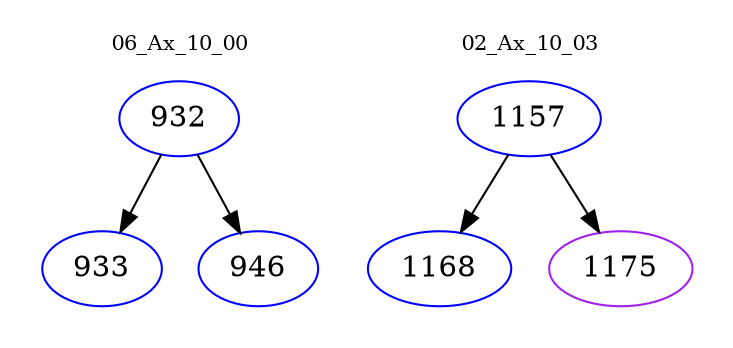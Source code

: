 digraph{
subgraph cluster_0 {
color = white
label = "06_Ax_10_00";
fontsize=10;
T0_932 [label="932", color="blue"]
T0_932 -> T0_933 [color="black"]
T0_933 [label="933", color="blue"]
T0_932 -> T0_946 [color="black"]
T0_946 [label="946", color="blue"]
}
subgraph cluster_1 {
color = white
label = "02_Ax_10_03";
fontsize=10;
T1_1157 [label="1157", color="blue"]
T1_1157 -> T1_1168 [color="black"]
T1_1168 [label="1168", color="blue"]
T1_1157 -> T1_1175 [color="black"]
T1_1175 [label="1175", color="purple"]
}
}
